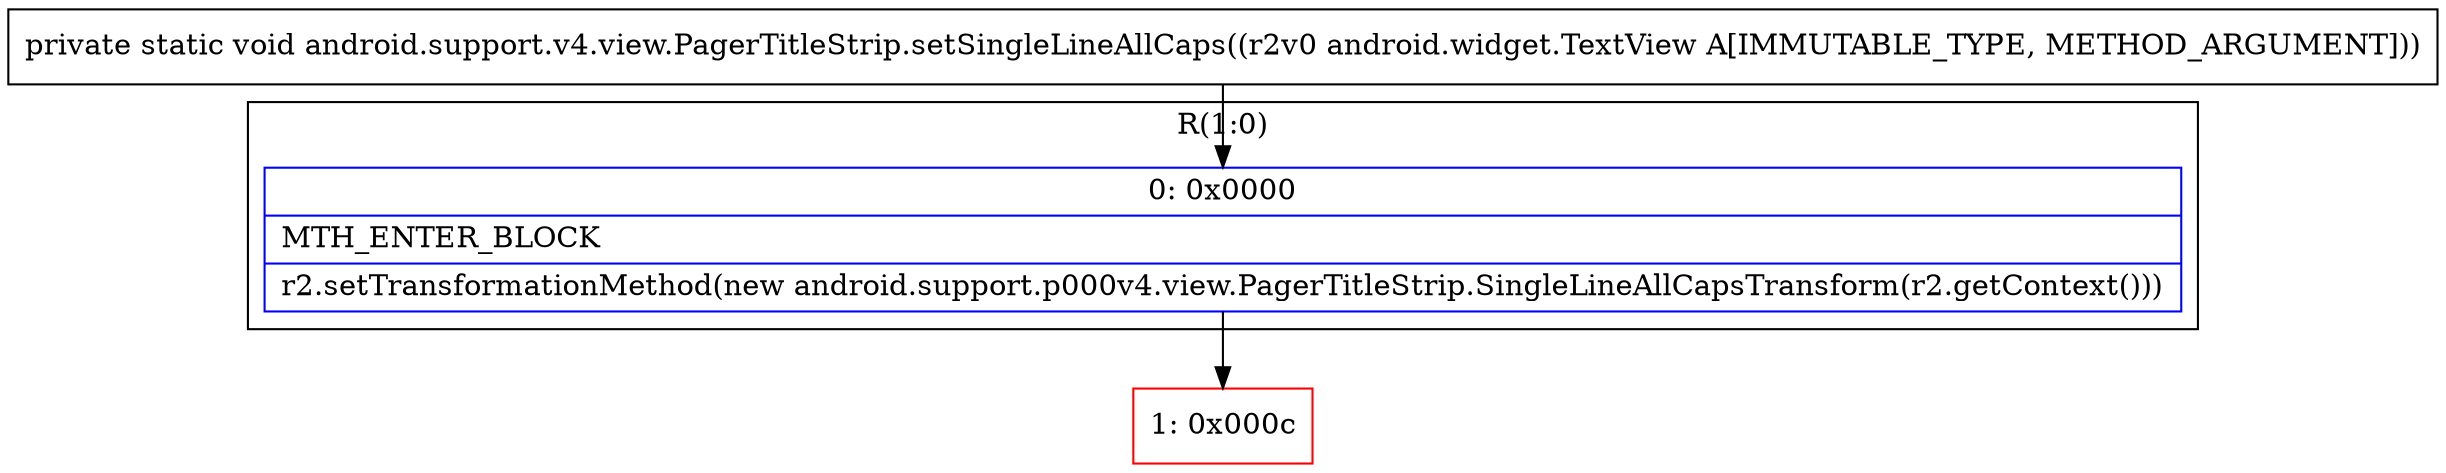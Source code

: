 digraph "CFG forandroid.support.v4.view.PagerTitleStrip.setSingleLineAllCaps(Landroid\/widget\/TextView;)V" {
subgraph cluster_Region_1868482643 {
label = "R(1:0)";
node [shape=record,color=blue];
Node_0 [shape=record,label="{0\:\ 0x0000|MTH_ENTER_BLOCK\l|r2.setTransformationMethod(new android.support.p000v4.view.PagerTitleStrip.SingleLineAllCapsTransform(r2.getContext()))\l}"];
}
Node_1 [shape=record,color=red,label="{1\:\ 0x000c}"];
MethodNode[shape=record,label="{private static void android.support.v4.view.PagerTitleStrip.setSingleLineAllCaps((r2v0 android.widget.TextView A[IMMUTABLE_TYPE, METHOD_ARGUMENT])) }"];
MethodNode -> Node_0;
Node_0 -> Node_1;
}


